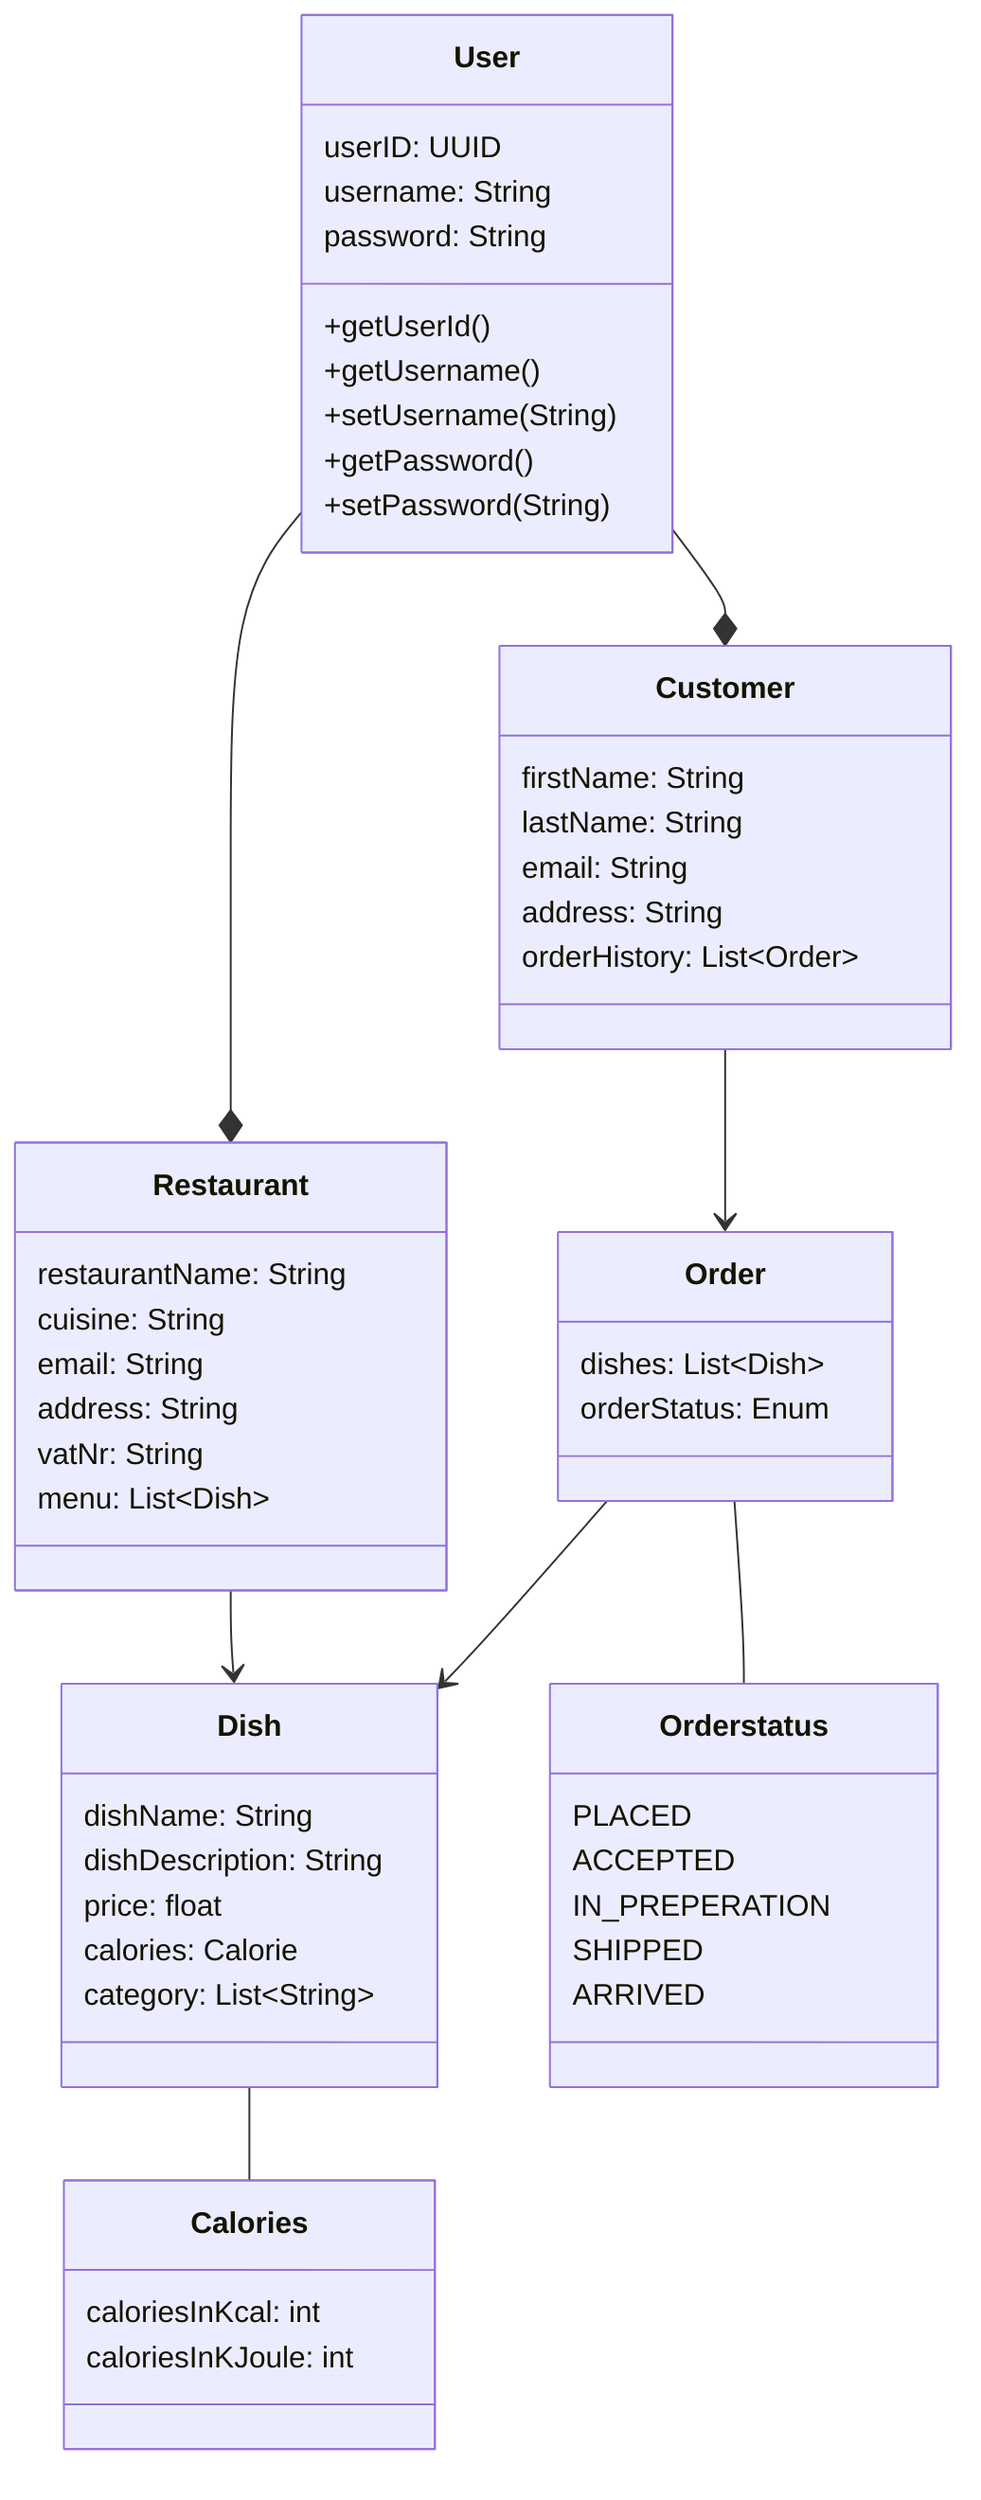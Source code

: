 classDiagram
    class User {
        userID: UUID
        username: String
        password: String
        +getUserId()
        +getUsername()
        +setUsername(String)
        +getPassword()
        +setPassword(String)
    }
    class Customer {
        firstName: String
        lastName: String
        email: String
        address: String
        orderHistory: List~Order~
    }

    class Restaurant {
        restaurantName: String
        cuisine: String
        email: String
        address: String
        vatNr: String
        menu: List~Dish~
    }

    class Order {
        dishes: List~Dish~
        orderStatus: Enum
    }

    class Dish {
        dishName: String
        dishDescription: String
        price: float
        calories: Calorie
        category: List~String~
    }

    class Calories {
        caloriesInKcal: int
        caloriesInKJoule: int
    }

    class Orderstatus {
        PLACED
        ACCEPTED
        IN_PREPERATION
        SHIPPED
        ARRIVED
    }

    User --* Customer
    User --* Restaurant
    Customer --> Order
    Restaurant --> Dish
    Order --> Dish
    Order -- Orderstatus
    Dish -- Calories